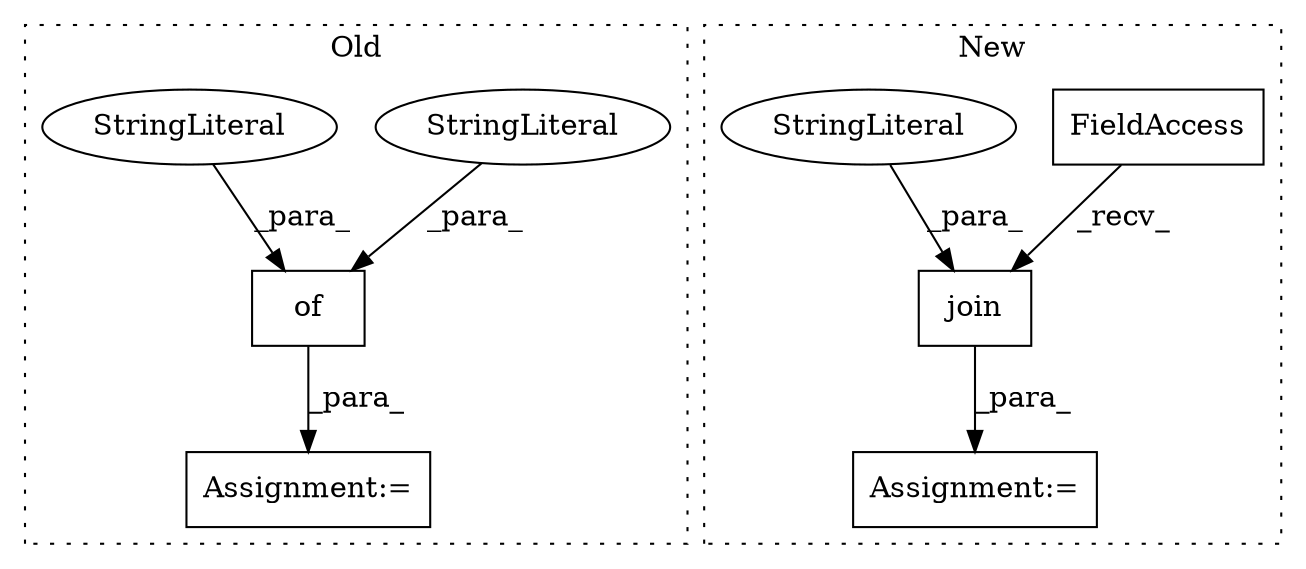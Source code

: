 digraph G {
subgraph cluster0 {
1 [label="of" a="32" s="470,576" l="3,1" shape="box"];
4 [label="Assignment:=" a="7" s="448" l="1" shape="box"];
7 [label="StringLiteral" a="45" s="523" l="6" shape="ellipse"];
8 [label="StringLiteral" a="45" s="540" l="2" shape="ellipse"];
label = "Old";
style="dotted";
}
subgraph cluster1 {
2 [label="join" a="32" s="693,744" l="5,1" shape="box"];
3 [label="Assignment:=" a="7" s="556" l="1" shape="box"];
5 [label="FieldAccess" a="22" s="685" l="7" shape="box"];
6 [label="StringLiteral" a="45" s="724" l="20" shape="ellipse"];
label = "New";
style="dotted";
}
1 -> 4 [label="_para_"];
2 -> 3 [label="_para_"];
5 -> 2 [label="_recv_"];
6 -> 2 [label="_para_"];
7 -> 1 [label="_para_"];
8 -> 1 [label="_para_"];
}